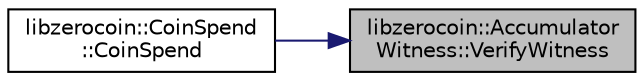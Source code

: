 digraph "libzerocoin::AccumulatorWitness::VerifyWitness"
{
 // LATEX_PDF_SIZE
  edge [fontname="Helvetica",fontsize="10",labelfontname="Helvetica",labelfontsize="10"];
  node [fontname="Helvetica",fontsize="10",shape=record];
  rankdir="RL";
  Node15 [label="libzerocoin::Accumulator\lWitness::VerifyWitness",height=0.2,width=0.4,color="black", fillcolor="grey75", style="filled", fontcolor="black",tooltip=" "];
  Node15 -> Node16 [dir="back",color="midnightblue",fontsize="10",style="solid",fontname="Helvetica"];
  Node16 [label="libzerocoin::CoinSpend\l::CoinSpend",height=0.2,width=0.4,color="black", fillcolor="white", style="filled",URL="$classlibzerocoin_1_1_coin_spend.html#ab26a001c08285be91ca2bf1d310d3cd6",tooltip=" "];
}
